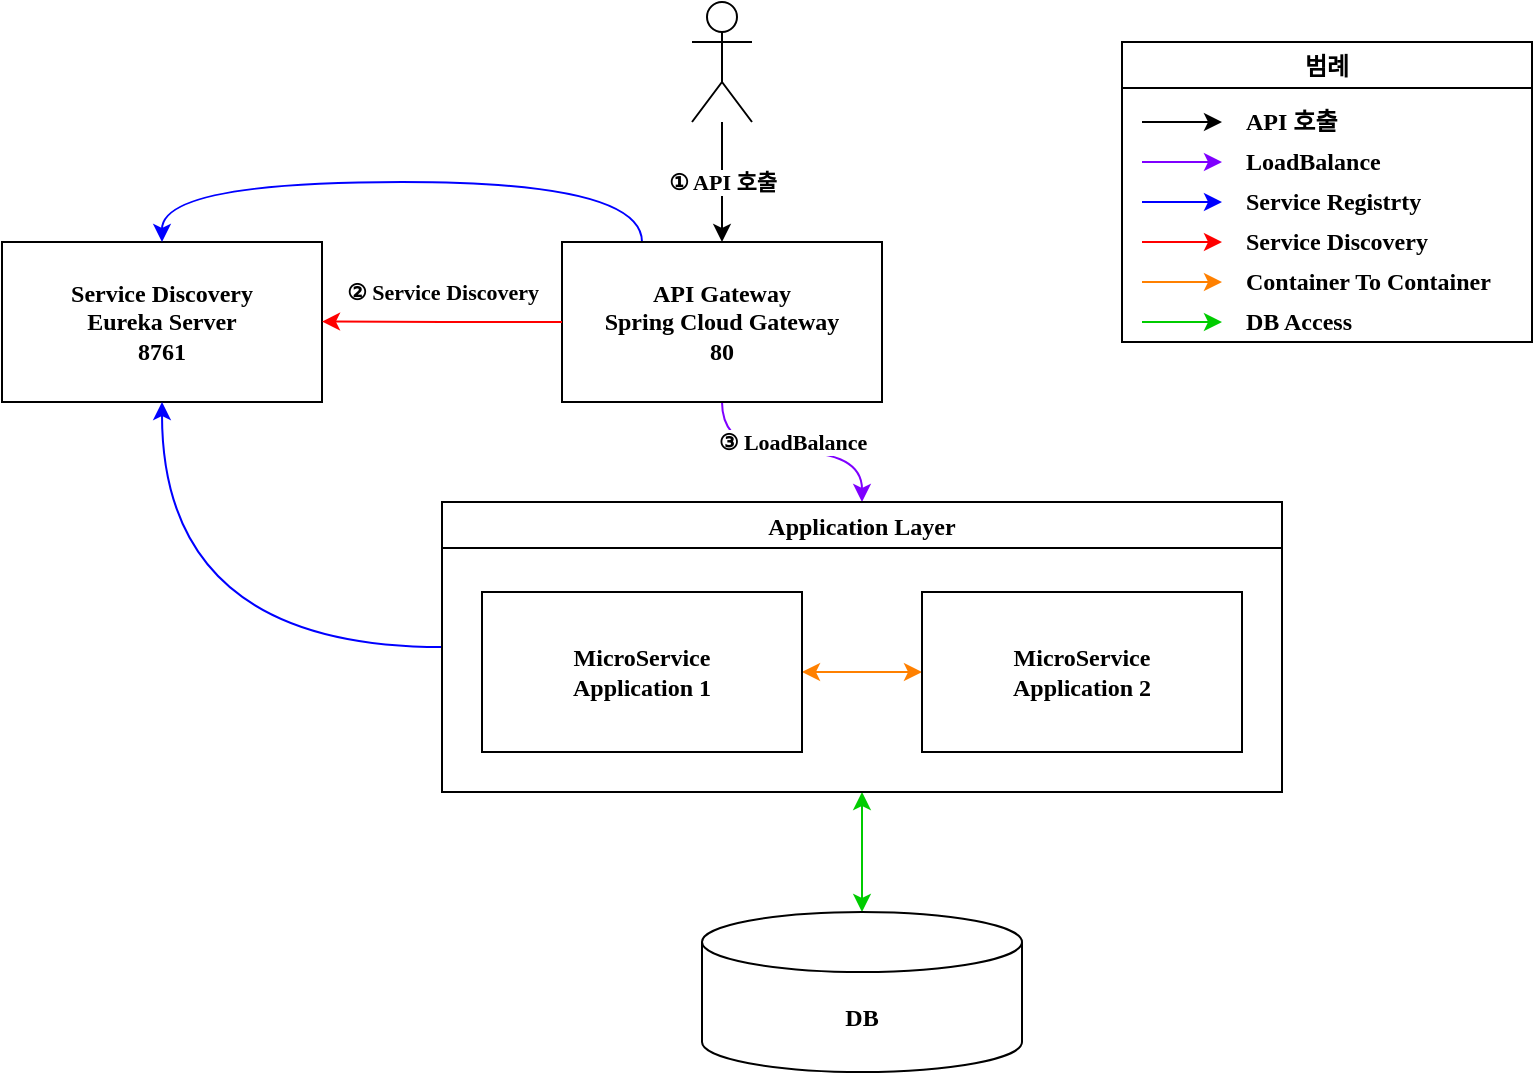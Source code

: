 <mxfile version="18.1.3" type="github" pages="2">
  <diagram id="tCjOHd1AOHYK8ctcOkT3" name="Page-1">
    <mxGraphModel dx="1422" dy="705" grid="1" gridSize="5" guides="1" tooltips="1" connect="1" arrows="1" fold="1" page="0" pageScale="1" pageWidth="827" pageHeight="1169" math="0" shadow="0">
      <root>
        <mxCell id="0" />
        <mxCell id="1" parent="0" />
        <mxCell id="u_qnulU21Ccd_IEKLZmD-1" value="Service Discovery&lt;br&gt;Eureka Server&lt;br&gt;8761" style="rounded=0;whiteSpace=wrap;html=1;fontStyle=1;fontFamily=Nanum Gothic;fontSource=http%3A%2F%2Ffonts.googleapis.com%2Fearlyaccess%2Fnanumgothic.css;" parent="1" vertex="1">
          <mxGeometry x="300" y="240" width="160" height="80" as="geometry" />
        </mxCell>
        <mxCell id="0uWgaXjeywN7YIeMeXA3-5" value="" style="edgeStyle=orthogonalEdgeStyle;rounded=0;orthogonalLoop=1;jettySize=auto;html=1;exitX=0.5;exitY=1;exitDx=0;exitDy=0;strokeColor=#00CC00;startArrow=classic;startFill=1;fontStyle=1;fontFamily=Nanum Gothic;fontSource=http%3A%2F%2Ffonts.googleapis.com%2Fearlyaccess%2Fnanumgothic.css;" parent="1" source="0uWgaXjeywN7YIeMeXA3-12" target="u_qnulU21Ccd_IEKLZmD-4" edge="1">
          <mxGeometry relative="1" as="geometry" />
        </mxCell>
        <mxCell id="0uWgaXjeywN7YIeMeXA3-10" value="" style="edgeStyle=none;rounded=0;orthogonalLoop=1;jettySize=auto;html=1;startArrow=classic;startFill=1;strokeColor=#FF8000;fontStyle=1;fontFamily=Nanum Gothic;fontSource=http%3A%2F%2Ffonts.googleapis.com%2Fearlyaccess%2Fnanumgothic.css;" parent="1" source="u_qnulU21Ccd_IEKLZmD-2" target="0uWgaXjeywN7YIeMeXA3-8" edge="1">
          <mxGeometry relative="1" as="geometry" />
        </mxCell>
        <mxCell id="u_qnulU21Ccd_IEKLZmD-2" value="MicroService&lt;br&gt;Application 2" style="rounded=0;whiteSpace=wrap;html=1;fontStyle=1;fontFamily=Nanum Gothic;fontSource=http%3A%2F%2Ffonts.googleapis.com%2Fearlyaccess%2Fnanumgothic.css;" parent="1" vertex="1">
          <mxGeometry x="760" y="415" width="160" height="80" as="geometry" />
        </mxCell>
        <mxCell id="0uWgaXjeywN7YIeMeXA3-4" style="edgeStyle=orthogonalEdgeStyle;rounded=0;orthogonalLoop=1;jettySize=auto;html=1;exitX=0.25;exitY=0;exitDx=0;exitDy=0;entryX=0.5;entryY=0;entryDx=0;entryDy=0;strokeColor=#0000FF;startArrow=none;startFill=0;fontStyle=1;fontFamily=Nanum Gothic;fontSource=http%3A%2F%2Ffonts.googleapis.com%2Fearlyaccess%2Fnanumgothic.css;curved=1;" parent="1" source="u_qnulU21Ccd_IEKLZmD-3" target="u_qnulU21Ccd_IEKLZmD-1" edge="1">
          <mxGeometry relative="1" as="geometry">
            <Array as="points">
              <mxPoint x="620" y="210" />
              <mxPoint x="380" y="210" />
            </Array>
          </mxGeometry>
        </mxCell>
        <mxCell id="LcAdzvYWBtJncnAksIGm-1" value="③ LoadBalance" style="edgeStyle=orthogonalEdgeStyle;curved=1;rounded=0;orthogonalLoop=1;jettySize=auto;html=1;fontStyle=1;fontFamily=Nanum Gothic;fontSource=http%3A%2F%2Ffonts.googleapis.com%2Fearlyaccess%2Fnanumgothic.css;strokeColor=#7F00FF;" parent="1" source="u_qnulU21Ccd_IEKLZmD-3" target="0uWgaXjeywN7YIeMeXA3-12" edge="1">
          <mxGeometry y="5" relative="1" as="geometry">
            <mxPoint as="offset" />
          </mxGeometry>
        </mxCell>
        <mxCell id="u_qnulU21Ccd_IEKLZmD-3" value="API Gateway&lt;br&gt;Spring Cloud&amp;nbsp;Gateway&lt;br&gt;80" style="rounded=0;whiteSpace=wrap;html=1;fontStyle=1;fontFamily=Nanum Gothic;fontSource=http%3A%2F%2Ffonts.googleapis.com%2Fearlyaccess%2Fnanumgothic.css;" parent="1" vertex="1">
          <mxGeometry x="580" y="240" width="160" height="80" as="geometry" />
        </mxCell>
        <mxCell id="u_qnulU21Ccd_IEKLZmD-4" value="DB" style="shape=cylinder3;whiteSpace=wrap;html=1;boundedLbl=1;backgroundOutline=1;size=15;fontStyle=1;fontFamily=Nanum Gothic;fontSource=http%3A%2F%2Ffonts.googleapis.com%2Fearlyaccess%2Fnanumgothic.css;" parent="1" vertex="1">
          <mxGeometry x="650" y="575" width="160" height="80" as="geometry" />
        </mxCell>
        <mxCell id="0uWgaXjeywN7YIeMeXA3-2" value="① API 호출" style="edgeStyle=orthogonalEdgeStyle;rounded=0;orthogonalLoop=1;jettySize=auto;html=1;strokeColor=#000000;fontStyle=1;fontFamily=Nanum Gothic;fontSource=http%3A%2F%2Ffonts.googleapis.com%2Fearlyaccess%2Fnanumgothic.css;" parent="1" source="0uWgaXjeywN7YIeMeXA3-1" target="u_qnulU21Ccd_IEKLZmD-3" edge="1">
          <mxGeometry relative="1" as="geometry" />
        </mxCell>
        <mxCell id="0uWgaXjeywN7YIeMeXA3-1" value="&lt;br&gt;" style="shape=umlActor;verticalLabelPosition=bottom;verticalAlign=top;html=1;outlineConnect=0;fontStyle=1;fontFamily=Nanum Gothic;fontSource=http%3A%2F%2Ffonts.googleapis.com%2Fearlyaccess%2Fnanumgothic.css;" parent="1" vertex="1">
          <mxGeometry x="645" y="120" width="30" height="60" as="geometry" />
        </mxCell>
        <mxCell id="0uWgaXjeywN7YIeMeXA3-11" style="edgeStyle=orthogonalEdgeStyle;rounded=0;orthogonalLoop=1;jettySize=auto;html=1;entryX=0.5;entryY=1;entryDx=0;entryDy=0;startArrow=none;startFill=0;strokeColor=#0000FF;exitX=0;exitY=0.5;exitDx=0;exitDy=0;curved=1;fontStyle=1;fontFamily=Nanum Gothic;fontSource=http%3A%2F%2Ffonts.googleapis.com%2Fearlyaccess%2Fnanumgothic.css;" parent="1" source="0uWgaXjeywN7YIeMeXA3-12" target="u_qnulU21Ccd_IEKLZmD-1" edge="1">
          <mxGeometry relative="1" as="geometry">
            <mxPoint x="380" y="350" as="sourcePoint" />
          </mxGeometry>
        </mxCell>
        <mxCell id="0uWgaXjeywN7YIeMeXA3-8" value="MicroService&lt;br&gt;Application 1" style="rounded=0;whiteSpace=wrap;html=1;fontStyle=1;fontFamily=Nanum Gothic;fontSource=http%3A%2F%2Ffonts.googleapis.com%2Fearlyaccess%2Fnanumgothic.css;" parent="1" vertex="1">
          <mxGeometry x="540" y="415" width="160" height="80" as="geometry" />
        </mxCell>
        <mxCell id="0uWgaXjeywN7YIeMeXA3-12" value="Application Layer" style="swimlane;fontStyle=1;fontFamily=Nanum Gothic;fontSource=http%3A%2F%2Ffonts.googleapis.com%2Fearlyaccess%2Fnanumgothic.css;" parent="1" vertex="1">
          <mxGeometry x="520" y="370" width="420" height="145" as="geometry" />
        </mxCell>
        <mxCell id="LcAdzvYWBtJncnAksIGm-3" value="" style="endArrow=classic;html=1;rounded=0;curved=1;fontStyle=1;fontFamily=Nanum Gothic;fontSource=http%3A%2F%2Ffonts.googleapis.com%2Fearlyaccess%2Fnanumgothic.css;fontSize=12;" parent="1" edge="1">
          <mxGeometry width="50" height="50" relative="1" as="geometry">
            <mxPoint x="870" y="180" as="sourcePoint" />
            <mxPoint x="910" y="180" as="targetPoint" />
          </mxGeometry>
        </mxCell>
        <mxCell id="LcAdzvYWBtJncnAksIGm-4" value="" style="endArrow=classic;html=1;rounded=0;curved=1;strokeColor=#0000FF;fontStyle=1;fontFamily=Nanum Gothic;fontSource=http%3A%2F%2Ffonts.googleapis.com%2Fearlyaccess%2Fnanumgothic.css;fontSize=12;" parent="1" edge="1">
          <mxGeometry width="50" height="50" relative="1" as="geometry">
            <mxPoint x="870" y="220" as="sourcePoint" />
            <mxPoint x="910" y="220" as="targetPoint" />
          </mxGeometry>
        </mxCell>
        <mxCell id="LcAdzvYWBtJncnAksIGm-5" value="" style="endArrow=classic;html=1;rounded=0;curved=1;strokeColor=#FF8000;fontStyle=1;fontFamily=Nanum Gothic;fontSource=http%3A%2F%2Ffonts.googleapis.com%2Fearlyaccess%2Fnanumgothic.css;fontSize=12;" parent="1" edge="1">
          <mxGeometry width="50" height="50" relative="1" as="geometry">
            <mxPoint x="870" y="260" as="sourcePoint" />
            <mxPoint x="910" y="260" as="targetPoint" />
          </mxGeometry>
        </mxCell>
        <mxCell id="LcAdzvYWBtJncnAksIGm-7" value="" style="endArrow=classic;html=1;rounded=0;curved=1;strokeColor=#00CC00;fontStyle=1;fontFamily=Nanum Gothic;fontSource=http%3A%2F%2Ffonts.googleapis.com%2Fearlyaccess%2Fnanumgothic.css;fontSize=12;" parent="1" edge="1">
          <mxGeometry width="50" height="50" relative="1" as="geometry">
            <mxPoint x="870" y="280" as="sourcePoint" />
            <mxPoint x="910" y="280" as="targetPoint" />
          </mxGeometry>
        </mxCell>
        <mxCell id="LcAdzvYWBtJncnAksIGm-12" value="범례" style="swimlane;fontStyle=1;fontFamily=Nanum Gothic;fontSource=http%3A%2F%2Ffonts.googleapis.com%2Fearlyaccess%2Fnanumgothic.css;fontSize=12;" parent="1" vertex="1">
          <mxGeometry x="860" y="140" width="205" height="150" as="geometry" />
        </mxCell>
        <mxCell id="LcAdzvYWBtJncnAksIGm-11" value="DB Access" style="text;html=1;align=left;verticalAlign=middle;resizable=0;points=[];autosize=1;strokeColor=none;fillColor=none;fontStyle=1;fontFamily=Nanum Gothic;fontSource=http%3A%2F%2Ffonts.googleapis.com%2Fearlyaccess%2Fnanumgothic.css;fontSize=12;" parent="LcAdzvYWBtJncnAksIGm-12" vertex="1">
          <mxGeometry x="60" y="130" width="70" height="20" as="geometry" />
        </mxCell>
        <mxCell id="LcAdzvYWBtJncnAksIGm-10" value="Container To Container" style="text;html=1;align=left;verticalAlign=middle;resizable=0;points=[];autosize=1;strokeColor=none;fillColor=none;fontStyle=1;fontFamily=Nanum Gothic;fontSource=http%3A%2F%2Ffonts.googleapis.com%2Fearlyaccess%2Fnanumgothic.css;fontSize=12;" parent="LcAdzvYWBtJncnAksIGm-12" vertex="1">
          <mxGeometry x="60" y="110" width="145" height="20" as="geometry" />
        </mxCell>
        <mxCell id="LcAdzvYWBtJncnAksIGm-9" value="Service Registrty" style="text;html=1;align=left;verticalAlign=middle;resizable=0;points=[];autosize=1;strokeColor=none;fillColor=none;fontStyle=1;fontFamily=Nanum Gothic;fontSource=http%3A%2F%2Ffonts.googleapis.com%2Fearlyaccess%2Fnanumgothic.css;fontSize=12;" parent="LcAdzvYWBtJncnAksIGm-12" vertex="1">
          <mxGeometry x="60" y="70" width="110" height="20" as="geometry" />
        </mxCell>
        <mxCell id="LcAdzvYWBtJncnAksIGm-8" value="API 호출" style="text;html=1;align=left;verticalAlign=middle;resizable=0;points=[];autosize=1;strokeColor=none;fillColor=none;fontStyle=1;fontFamily=Nanum Gothic;fontSource=http%3A%2F%2Ffonts.googleapis.com%2Fearlyaccess%2Fnanumgothic.css;fontSize=12;" parent="LcAdzvYWBtJncnAksIGm-12" vertex="1">
          <mxGeometry x="60" y="30" width="60" height="20" as="geometry" />
        </mxCell>
        <mxCell id="IH-467Ae1hcJbg7Y0LEm-1" value="" style="endArrow=classic;html=1;rounded=0;curved=1;fontStyle=1;fontFamily=Nanum Gothic;fontSource=http%3A%2F%2Ffonts.googleapis.com%2Fearlyaccess%2Fnanumgothic.css;fontSize=12;strokeColor=#7F00FF;" parent="LcAdzvYWBtJncnAksIGm-12" edge="1">
          <mxGeometry width="50" height="50" relative="1" as="geometry">
            <mxPoint x="10" y="60" as="sourcePoint" />
            <mxPoint x="50" y="60" as="targetPoint" />
          </mxGeometry>
        </mxCell>
        <mxCell id="IH-467Ae1hcJbg7Y0LEm-2" value="LoadBalance" style="text;html=1;align=left;verticalAlign=middle;resizable=0;points=[];autosize=1;strokeColor=none;fillColor=none;fontStyle=1;fontFamily=Nanum Gothic;fontSource=http%3A%2F%2Ffonts.googleapis.com%2Fearlyaccess%2Fnanumgothic.css;fontSize=12;" parent="LcAdzvYWBtJncnAksIGm-12" vertex="1">
          <mxGeometry x="60" y="50" width="85" height="20" as="geometry" />
        </mxCell>
        <mxCell id="IH-467Ae1hcJbg7Y0LEm-3" value="" style="endArrow=classic;html=1;rounded=0;curved=1;strokeColor=#FF0000;fontStyle=1;fontFamily=Nanum Gothic;fontSource=http%3A%2F%2Ffonts.googleapis.com%2Fearlyaccess%2Fnanumgothic.css;fontSize=12;" parent="LcAdzvYWBtJncnAksIGm-12" edge="1">
          <mxGeometry width="50" height="50" relative="1" as="geometry">
            <mxPoint x="10" y="100" as="sourcePoint" />
            <mxPoint x="50" y="100" as="targetPoint" />
          </mxGeometry>
        </mxCell>
        <mxCell id="IH-467Ae1hcJbg7Y0LEm-4" value="Service Discovery" style="text;html=1;align=left;verticalAlign=middle;resizable=0;points=[];autosize=1;strokeColor=none;fillColor=none;fontStyle=1;fontFamily=Nanum Gothic;fontSource=http%3A%2F%2Ffonts.googleapis.com%2Fearlyaccess%2Fnanumgothic.css;fontSize=12;" parent="LcAdzvYWBtJncnAksIGm-12" vertex="1">
          <mxGeometry x="60" y="90" width="115" height="20" as="geometry" />
        </mxCell>
        <mxCell id="IH-467Ae1hcJbg7Y0LEm-5" value="② Service Discovery" style="edgeStyle=orthogonalEdgeStyle;rounded=0;orthogonalLoop=1;jettySize=auto;html=1;exitX=0;exitY=0.5;exitDx=0;exitDy=0;entryX=1;entryY=0.25;entryDx=0;entryDy=0;strokeColor=#FF0000;startArrow=none;startFill=0;fontStyle=1;fontFamily=Nanum Gothic;fontSource=http%3A%2F%2Ffonts.googleapis.com%2Fearlyaccess%2Fnanumgothic.css;" parent="1" source="u_qnulU21Ccd_IEKLZmD-3" edge="1">
          <mxGeometry x="0.002" y="-15" relative="1" as="geometry">
            <mxPoint x="540" y="279.76" as="sourcePoint" />
            <mxPoint x="460" y="279.76" as="targetPoint" />
            <mxPoint as="offset" />
          </mxGeometry>
        </mxCell>
      </root>
    </mxGraphModel>
  </diagram>
  <diagram id="2uJ94oJ7_kGq68bboEM4" name="페이지-2">
    <mxGraphModel dx="1422" dy="705" grid="1" gridSize="5" guides="1" tooltips="1" connect="1" arrows="1" fold="1" page="0" pageScale="1" pageWidth="827" pageHeight="1169" math="0" shadow="0">
      <root>
        <mxCell id="0" />
        <mxCell id="1" parent="0" />
        <mxCell id="oxTNqDRE4Pa-PtXZfXSM-2" value="Spring Cloud Gateway" style="swimlane;sketch=1;fillColor=#b1ddf0;strokeColor=#10739e;" vertex="1" parent="1">
          <mxGeometry x="300" y="280" width="480" height="400" as="geometry" />
        </mxCell>
        <mxCell id="oxTNqDRE4Pa-PtXZfXSM-3" value="Route" style="rounded=0;whiteSpace=wrap;html=1;sketch=1;fillColor=#dae8fc;strokeColor=#6c8ebf;" vertex="1" parent="oxTNqDRE4Pa-PtXZfXSM-2">
          <mxGeometry x="20" y="40" width="120" height="60" as="geometry" />
        </mxCell>
        <mxCell id="oxTNqDRE4Pa-PtXZfXSM-4" value="Circuit Breaker" style="rounded=0;whiteSpace=wrap;html=1;sketch=1;fillColor=#dae8fc;strokeColor=#6c8ebf;" vertex="1" parent="oxTNqDRE4Pa-PtXZfXSM-2">
          <mxGeometry x="20" y="120" width="120" height="60" as="geometry" />
        </mxCell>
        <mxCell id="RQZ3Nx_0aMxZHhN2nF4T-1" value="AB Test" style="rounded=0;whiteSpace=wrap;html=1;sketch=1;fillColor=#dae8fc;strokeColor=#6c8ebf;" vertex="1" parent="oxTNqDRE4Pa-PtXZfXSM-2">
          <mxGeometry x="20" y="200" width="120" height="60" as="geometry" />
        </mxCell>
        <mxCell id="RQZ3Nx_0aMxZHhN2nF4T-2" value="AB Test" style="rounded=0;whiteSpace=wrap;html=1;sketch=1;fillColor=#dae8fc;strokeColor=#6c8ebf;" vertex="1" parent="oxTNqDRE4Pa-PtXZfXSM-2">
          <mxGeometry x="20" y="280" width="120" height="60" as="geometry" />
        </mxCell>
      </root>
    </mxGraphModel>
  </diagram>
</mxfile>
